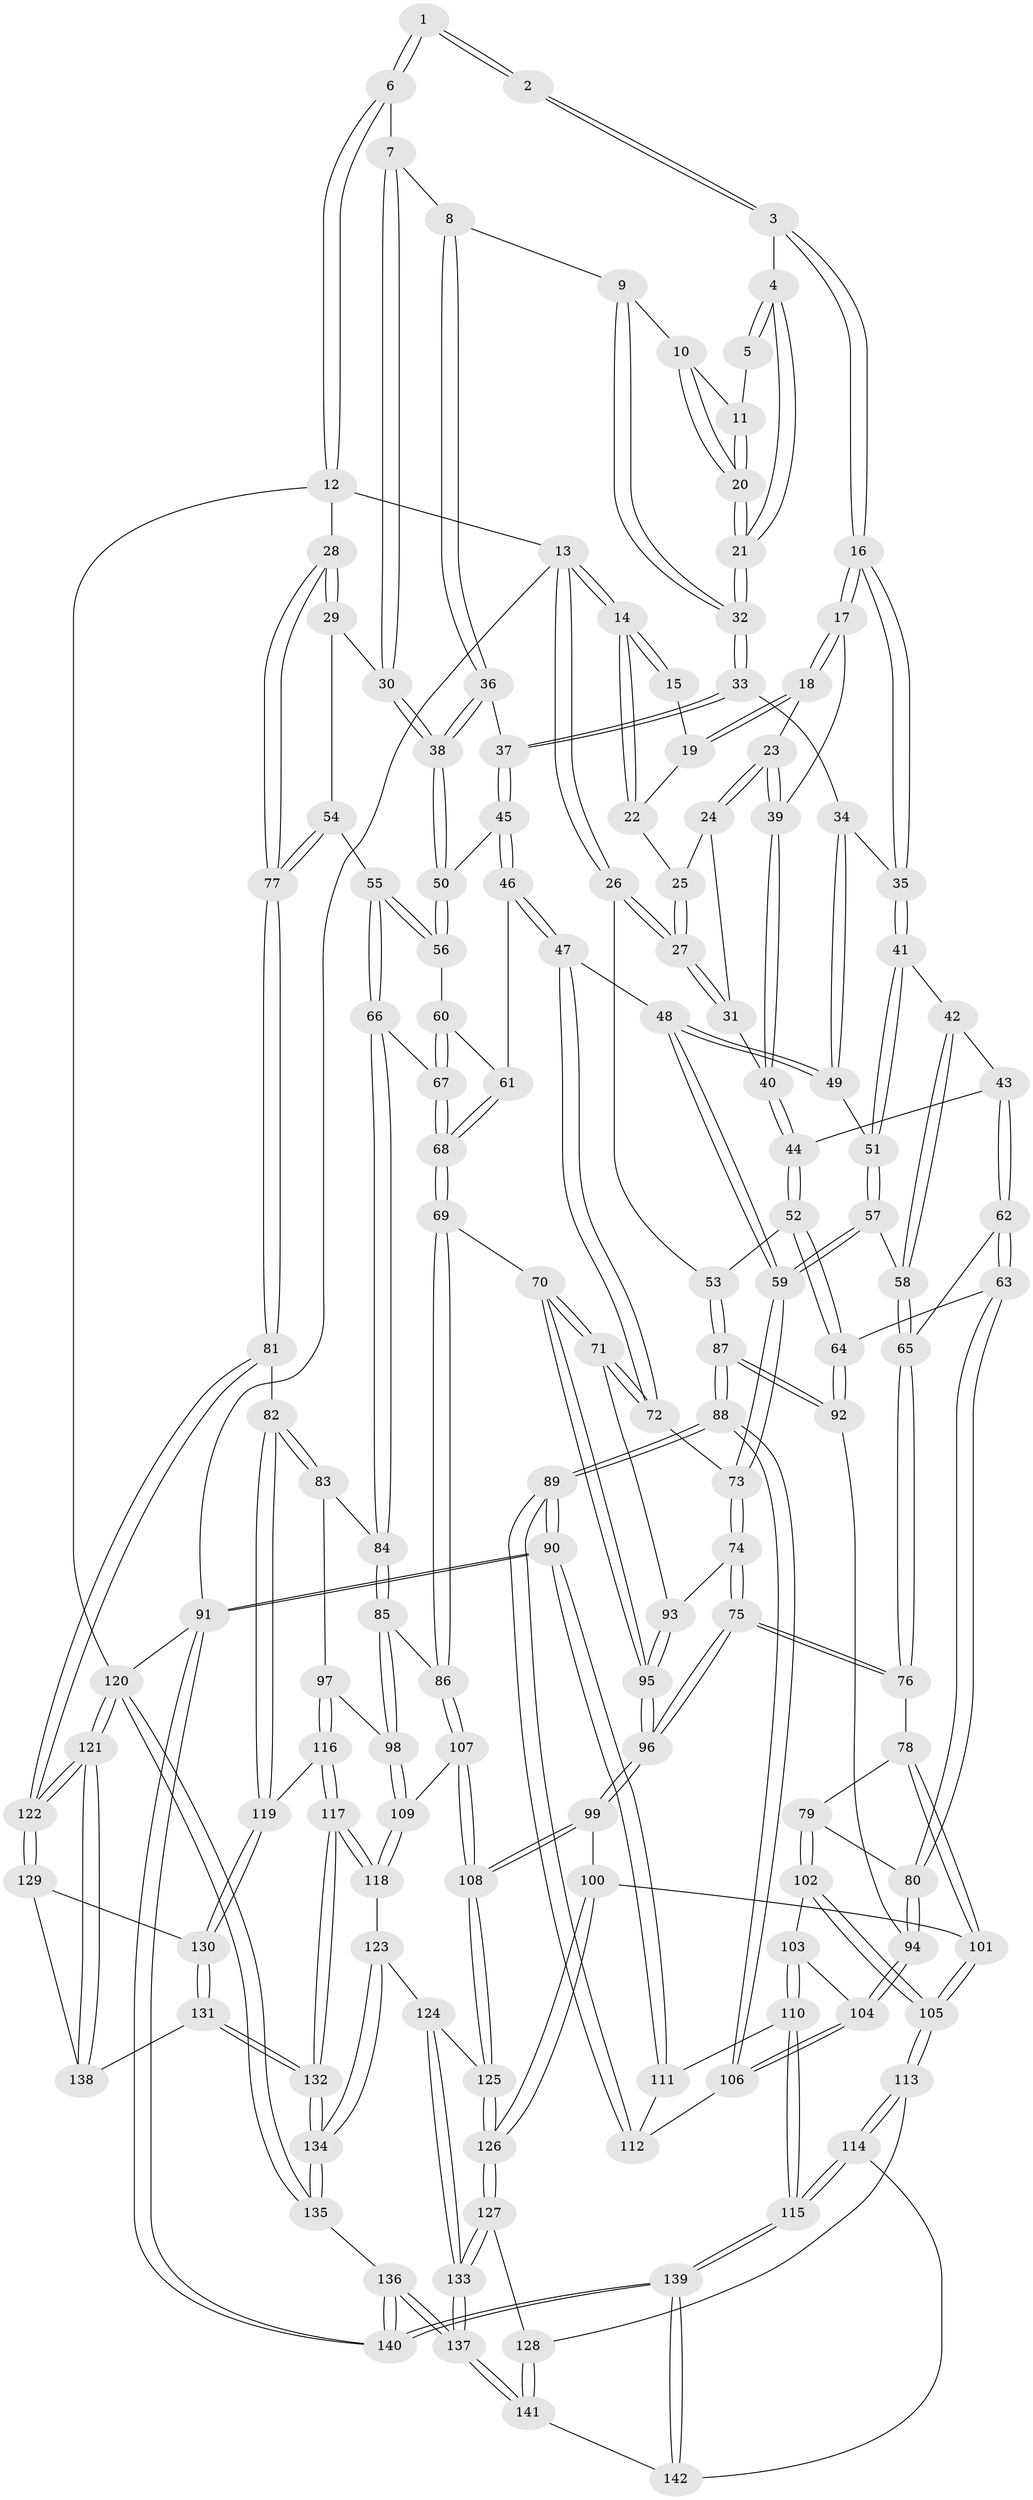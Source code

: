 // Generated by graph-tools (version 1.1) at 2025/27/03/09/25 03:27:14]
// undirected, 142 vertices, 352 edges
graph export_dot {
graph [start="1"]
  node [color=gray90,style=filled];
  1 [pos="+0.6323635808097017+0"];
  2 [pos="+0.36768783698348395+0"];
  3 [pos="+0.3907901104276435+0"];
  4 [pos="+0.5462145793745409+0.07058033214656796"];
  5 [pos="+0.6302650968487495+0"];
  6 [pos="+0.9172369893225312+0"];
  7 [pos="+0.8313411972377676+0.005176807311013474"];
  8 [pos="+0.7427551101454386+0.07890460244765053"];
  9 [pos="+0.7142336141342265+0.062387386544779065"];
  10 [pos="+0.6979328532902476+0.04472073233430936"];
  11 [pos="+0.6659557340150112+0"];
  12 [pos="+1+0"];
  13 [pos="+0+0"];
  14 [pos="+0+0"];
  15 [pos="+0.32253717346609434+0"];
  16 [pos="+0.3544630304473548+0.11214386189978384"];
  17 [pos="+0.3383423273546293+0.11163817272187498"];
  18 [pos="+0.24755707713899897+0.06530846264533959"];
  19 [pos="+0.21725353294510727+0.039268042948707844"];
  20 [pos="+0.5923246824748614+0.10685905249246219"];
  21 [pos="+0.5723010762811566+0.13074470875697083"];
  22 [pos="+0.18865809553944896+0.04711560528756713"];
  23 [pos="+0.18767969754972183+0.12287974510400226"];
  24 [pos="+0.1720453660712555+0.07338335858468543"];
  25 [pos="+0.1874468147780466+0.04833051944597098"];
  26 [pos="+0+0"];
  27 [pos="+0+0"];
  28 [pos="+1+0.14922775410488365"];
  29 [pos="+0.9667357365159874+0.18196938441235339"];
  30 [pos="+0.9184038343251958+0.17922493790025096"];
  31 [pos="+0.06780612943182439+0.08009586115666528"];
  32 [pos="+0.5740976275658142+0.1483039870533956"];
  33 [pos="+0.573830657711989+0.15283013965707015"];
  34 [pos="+0.5533561738565197+0.16151434466806042"];
  35 [pos="+0.38067958996488166+0.172318149086244"];
  36 [pos="+0.7460080158074925+0.15924533768390933"];
  37 [pos="+0.6007290933239953+0.17480108424892735"];
  38 [pos="+0.8126763334519201+0.22601744672523788"];
  39 [pos="+0.19105653664828293+0.16362012166001463"];
  40 [pos="+0.16103859250450428+0.20284549674959812"];
  41 [pos="+0.37293533210147867+0.2117555252767927"];
  42 [pos="+0.35921939628389005+0.2293969217995376"];
  43 [pos="+0.19918387263608792+0.2858493465014273"];
  44 [pos="+0.15214150654830053+0.2613501993641039"];
  45 [pos="+0.627701858081636+0.27910498856093574"];
  46 [pos="+0.5924441158450151+0.34789955778070497"];
  47 [pos="+0.5786361735176883+0.359312874137778"];
  48 [pos="+0.5452915727159199+0.3518633275982001"];
  49 [pos="+0.4976192133772502+0.30016770073655424"];
  50 [pos="+0.7919951520021612+0.27894790807227865"];
  51 [pos="+0.4733422504081364+0.29308514981207323"];
  52 [pos="+0.09912358263938564+0.28098122278872667"];
  53 [pos="+0+0.2044416138399993"];
  54 [pos="+0.9028804899909164+0.39692072449330823"];
  55 [pos="+0.8625284255314387+0.3939134196911173"];
  56 [pos="+0.7960877216484227+0.31840622794764795"];
  57 [pos="+0.3944176126939872+0.38287030694355534"];
  58 [pos="+0.36417614532827075+0.36970805311762084"];
  59 [pos="+0.43633001930725485+0.42111125424203816"];
  60 [pos="+0.7299676810495291+0.379913203860366"];
  61 [pos="+0.7266095288341217+0.3818995268243125"];
  62 [pos="+0.2468778004663571+0.3946138774356601"];
  63 [pos="+0.24248737125275385+0.40157266641659767"];
  64 [pos="+0.08497918850554281+0.4543734572042645"];
  65 [pos="+0.3053830990779468+0.3990297228048267"];
  66 [pos="+0.8306033014254498+0.45890626350174235"];
  67 [pos="+0.7821332598281011+0.4635067946831524"];
  68 [pos="+0.6735501742730927+0.5154063401155247"];
  69 [pos="+0.6499421854547721+0.5430419394586966"];
  70 [pos="+0.636500038670103+0.5329721668926173"];
  71 [pos="+0.6229492015298447+0.518513108187623"];
  72 [pos="+0.5964621046388217+0.458908590521445"];
  73 [pos="+0.43886088945728713+0.4548602189003737"];
  74 [pos="+0.4342524375844668+0.4756283381299404"];
  75 [pos="+0.387048976383072+0.5383681216440913"];
  76 [pos="+0.35846357028722886+0.5369010199843548"];
  77 [pos="+1+0.49732197927169697"];
  78 [pos="+0.3335270106882334+0.5472448690159268"];
  79 [pos="+0.2910478151866162+0.5554641865501949"];
  80 [pos="+0.23413150482428566+0.5024003643188986"];
  81 [pos="+1+0.5272303727357731"];
  82 [pos="+1+0.5628898724552726"];
  83 [pos="+0.8978080252354079+0.5564113144364378"];
  84 [pos="+0.8431833453615101+0.5293916692640732"];
  85 [pos="+0.7639951774933058+0.5754455730200476"];
  86 [pos="+0.652557783246509+0.5499561417898226"];
  87 [pos="+0+0.5149216926360127"];
  88 [pos="+0+0.6572697789422702"];
  89 [pos="+0+0.9093098802066071"];
  90 [pos="+0+1"];
  91 [pos="+0+1"];
  92 [pos="+0.05690727189330597+0.503911867180841"];
  93 [pos="+0.5196815032828418+0.5178256065905649"];
  94 [pos="+0.10106078530596009+0.5418808213540477"];
  95 [pos="+0.4395081617119258+0.6080273436516346"];
  96 [pos="+0.439436802534716+0.6080736855614786"];
  97 [pos="+0.826880584554667+0.6661813395617064"];
  98 [pos="+0.8127860075361576+0.6573212818753141"];
  99 [pos="+0.4454254935361078+0.6440849997464034"];
  100 [pos="+0.41384806827158677+0.6857560176562542"];
  101 [pos="+0.3456376626197227+0.7167647321296101"];
  102 [pos="+0.24448421804968198+0.6327509649612746"];
  103 [pos="+0.18081601576437267+0.6438017600225777"];
  104 [pos="+0.13671878730109427+0.6298326658550638"];
  105 [pos="+0.331408094170227+0.7268280269070048"];
  106 [pos="+0.1194460137899798+0.6519320217760153"];
  107 [pos="+0.6376696682338054+0.6182626751814682"];
  108 [pos="+0.5731685696793084+0.6841654548001952"];
  109 [pos="+0.7074893987180324+0.694253219793621"];
  110 [pos="+0.21358337762498858+0.7963186934513211"];
  111 [pos="+0.14930735373714166+0.7926861037209832"];
  112 [pos="+0.09208134041945139+0.7133407923410368"];
  113 [pos="+0.29765383823957936+0.8358615707887364"];
  114 [pos="+0.2965358758363661+0.8367579994860737"];
  115 [pos="+0.29063703335906665+0.8406075771185655"];
  116 [pos="+0.8734157225247713+0.7398250900671071"];
  117 [pos="+0.8236636398078583+0.7865113087068889"];
  118 [pos="+0.7235650515084358+0.7611177241640776"];
  119 [pos="+0.8832724951287111+0.7391512633854818"];
  120 [pos="+1+1"];
  121 [pos="+1+0.9311469020802314"];
  122 [pos="+1+0.7933626173718693"];
  123 [pos="+0.6763207942682741+0.7971005095103543"];
  124 [pos="+0.6417639605244337+0.7956387472121195"];
  125 [pos="+0.573050114873583+0.6881233139611572"];
  126 [pos="+0.49390983135384675+0.8120173902252221"];
  127 [pos="+0.49215026650667004+0.8288724249957552"];
  128 [pos="+0.33655909429015707+0.8390686503377738"];
  129 [pos="+0.9775457023749063+0.8110987323863615"];
  130 [pos="+0.9267008955896575+0.7807611595023084"];
  131 [pos="+0.9066221881235387+0.9342986690931199"];
  132 [pos="+0.7986915467201757+1"];
  133 [pos="+0.5427569925328672+0.8934600748134865"];
  134 [pos="+0.782979916482871+1"];
  135 [pos="+0.7615851395948835+1"];
  136 [pos="+0.6473051265694338+1"];
  137 [pos="+0.556805534204351+0.9770402802976298"];
  138 [pos="+0.9565807356971061+0.8967323886803287"];
  139 [pos="+0.2126375826724435+1"];
  140 [pos="+0.10806664638680637+1"];
  141 [pos="+0.46156951871198304+0.9509428085413718"];
  142 [pos="+0.41548962951502516+0.9508731712911184"];
  1 -- 2;
  1 -- 2;
  1 -- 6;
  1 -- 6;
  2 -- 3;
  2 -- 3;
  3 -- 4;
  3 -- 16;
  3 -- 16;
  4 -- 5;
  4 -- 5;
  4 -- 21;
  4 -- 21;
  5 -- 11;
  6 -- 7;
  6 -- 12;
  6 -- 12;
  7 -- 8;
  7 -- 30;
  7 -- 30;
  8 -- 9;
  8 -- 36;
  8 -- 36;
  9 -- 10;
  9 -- 32;
  9 -- 32;
  10 -- 11;
  10 -- 20;
  10 -- 20;
  11 -- 20;
  11 -- 20;
  12 -- 13;
  12 -- 28;
  12 -- 120;
  13 -- 14;
  13 -- 14;
  13 -- 26;
  13 -- 26;
  13 -- 91;
  14 -- 15;
  14 -- 15;
  14 -- 22;
  14 -- 22;
  15 -- 19;
  16 -- 17;
  16 -- 17;
  16 -- 35;
  16 -- 35;
  17 -- 18;
  17 -- 18;
  17 -- 39;
  18 -- 19;
  18 -- 19;
  18 -- 23;
  19 -- 22;
  20 -- 21;
  20 -- 21;
  21 -- 32;
  21 -- 32;
  22 -- 25;
  23 -- 24;
  23 -- 24;
  23 -- 39;
  23 -- 39;
  24 -- 25;
  24 -- 31;
  25 -- 27;
  25 -- 27;
  26 -- 27;
  26 -- 27;
  26 -- 53;
  27 -- 31;
  27 -- 31;
  28 -- 29;
  28 -- 29;
  28 -- 77;
  28 -- 77;
  29 -- 30;
  29 -- 54;
  30 -- 38;
  30 -- 38;
  31 -- 40;
  32 -- 33;
  32 -- 33;
  33 -- 34;
  33 -- 37;
  33 -- 37;
  34 -- 35;
  34 -- 49;
  34 -- 49;
  35 -- 41;
  35 -- 41;
  36 -- 37;
  36 -- 38;
  36 -- 38;
  37 -- 45;
  37 -- 45;
  38 -- 50;
  38 -- 50;
  39 -- 40;
  39 -- 40;
  40 -- 44;
  40 -- 44;
  41 -- 42;
  41 -- 51;
  41 -- 51;
  42 -- 43;
  42 -- 58;
  42 -- 58;
  43 -- 44;
  43 -- 62;
  43 -- 62;
  44 -- 52;
  44 -- 52;
  45 -- 46;
  45 -- 46;
  45 -- 50;
  46 -- 47;
  46 -- 47;
  46 -- 61;
  47 -- 48;
  47 -- 72;
  47 -- 72;
  48 -- 49;
  48 -- 49;
  48 -- 59;
  48 -- 59;
  49 -- 51;
  50 -- 56;
  50 -- 56;
  51 -- 57;
  51 -- 57;
  52 -- 53;
  52 -- 64;
  52 -- 64;
  53 -- 87;
  53 -- 87;
  54 -- 55;
  54 -- 77;
  54 -- 77;
  55 -- 56;
  55 -- 56;
  55 -- 66;
  55 -- 66;
  56 -- 60;
  57 -- 58;
  57 -- 59;
  57 -- 59;
  58 -- 65;
  58 -- 65;
  59 -- 73;
  59 -- 73;
  60 -- 61;
  60 -- 67;
  60 -- 67;
  61 -- 68;
  61 -- 68;
  62 -- 63;
  62 -- 63;
  62 -- 65;
  63 -- 64;
  63 -- 80;
  63 -- 80;
  64 -- 92;
  64 -- 92;
  65 -- 76;
  65 -- 76;
  66 -- 67;
  66 -- 84;
  66 -- 84;
  67 -- 68;
  67 -- 68;
  68 -- 69;
  68 -- 69;
  69 -- 70;
  69 -- 86;
  69 -- 86;
  70 -- 71;
  70 -- 71;
  70 -- 95;
  70 -- 95;
  71 -- 72;
  71 -- 72;
  71 -- 93;
  72 -- 73;
  73 -- 74;
  73 -- 74;
  74 -- 75;
  74 -- 75;
  74 -- 93;
  75 -- 76;
  75 -- 76;
  75 -- 96;
  75 -- 96;
  76 -- 78;
  77 -- 81;
  77 -- 81;
  78 -- 79;
  78 -- 101;
  78 -- 101;
  79 -- 80;
  79 -- 102;
  79 -- 102;
  80 -- 94;
  80 -- 94;
  81 -- 82;
  81 -- 122;
  81 -- 122;
  82 -- 83;
  82 -- 83;
  82 -- 119;
  82 -- 119;
  83 -- 84;
  83 -- 97;
  84 -- 85;
  84 -- 85;
  85 -- 86;
  85 -- 98;
  85 -- 98;
  86 -- 107;
  86 -- 107;
  87 -- 88;
  87 -- 88;
  87 -- 92;
  87 -- 92;
  88 -- 89;
  88 -- 89;
  88 -- 106;
  88 -- 106;
  89 -- 90;
  89 -- 90;
  89 -- 112;
  89 -- 112;
  90 -- 91;
  90 -- 91;
  90 -- 111;
  90 -- 111;
  91 -- 140;
  91 -- 140;
  91 -- 120;
  92 -- 94;
  93 -- 95;
  93 -- 95;
  94 -- 104;
  94 -- 104;
  95 -- 96;
  95 -- 96;
  96 -- 99;
  96 -- 99;
  97 -- 98;
  97 -- 116;
  97 -- 116;
  98 -- 109;
  98 -- 109;
  99 -- 100;
  99 -- 108;
  99 -- 108;
  100 -- 101;
  100 -- 126;
  100 -- 126;
  101 -- 105;
  101 -- 105;
  102 -- 103;
  102 -- 105;
  102 -- 105;
  103 -- 104;
  103 -- 110;
  103 -- 110;
  104 -- 106;
  104 -- 106;
  105 -- 113;
  105 -- 113;
  106 -- 112;
  107 -- 108;
  107 -- 108;
  107 -- 109;
  108 -- 125;
  108 -- 125;
  109 -- 118;
  109 -- 118;
  110 -- 111;
  110 -- 115;
  110 -- 115;
  111 -- 112;
  113 -- 114;
  113 -- 114;
  113 -- 128;
  114 -- 115;
  114 -- 115;
  114 -- 142;
  115 -- 139;
  115 -- 139;
  116 -- 117;
  116 -- 117;
  116 -- 119;
  117 -- 118;
  117 -- 118;
  117 -- 132;
  117 -- 132;
  118 -- 123;
  119 -- 130;
  119 -- 130;
  120 -- 121;
  120 -- 121;
  120 -- 135;
  120 -- 135;
  121 -- 122;
  121 -- 122;
  121 -- 138;
  121 -- 138;
  122 -- 129;
  122 -- 129;
  123 -- 124;
  123 -- 134;
  123 -- 134;
  124 -- 125;
  124 -- 133;
  124 -- 133;
  125 -- 126;
  125 -- 126;
  126 -- 127;
  126 -- 127;
  127 -- 128;
  127 -- 133;
  127 -- 133;
  128 -- 141;
  128 -- 141;
  129 -- 130;
  129 -- 138;
  130 -- 131;
  130 -- 131;
  131 -- 132;
  131 -- 132;
  131 -- 138;
  132 -- 134;
  132 -- 134;
  133 -- 137;
  133 -- 137;
  134 -- 135;
  134 -- 135;
  135 -- 136;
  136 -- 137;
  136 -- 137;
  136 -- 140;
  136 -- 140;
  137 -- 141;
  137 -- 141;
  139 -- 140;
  139 -- 140;
  139 -- 142;
  139 -- 142;
  141 -- 142;
}
